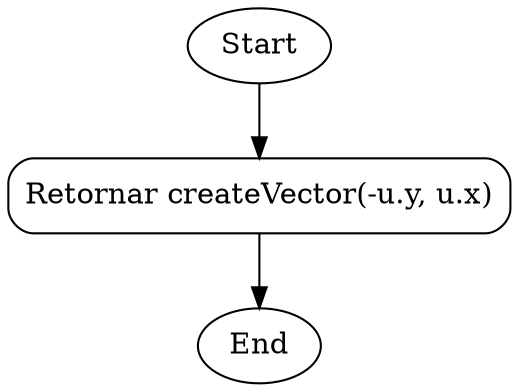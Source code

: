 digraph G_VUtils_ortho2 {
    rankdir=TB;
    node [shape=box, style=rounded];
    Start [shape=ellipse];
    End [shape=ellipse];
    A [label="Retornar createVector(-u.y, u.x)"];
    Start -> A -> End;
}